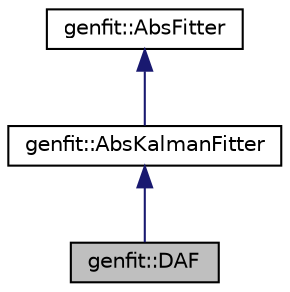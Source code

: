 digraph "genfit::DAF"
{
 // LATEX_PDF_SIZE
  edge [fontname="Helvetica",fontsize="10",labelfontname="Helvetica",labelfontsize="10"];
  node [fontname="Helvetica",fontsize="10",shape=record];
  Node1 [label="genfit::DAF",height=0.2,width=0.4,color="black", fillcolor="grey75", style="filled", fontcolor="black",tooltip="Determinstic Annealing Filter (DAF) implementation."];
  Node2 -> Node1 [dir="back",color="midnightblue",fontsize="10",style="solid",fontname="Helvetica"];
  Node2 [label="genfit::AbsKalmanFitter",height=0.2,width=0.4,color="black", fillcolor="white", style="filled",URL="$classgenfit_1_1AbsKalmanFitter.html",tooltip="Abstract base class for Kalman fitter and derived fitting algorithms."];
  Node3 -> Node2 [dir="back",color="midnightblue",fontsize="10",style="solid",fontname="Helvetica"];
  Node3 [label="genfit::AbsFitter",height=0.2,width=0.4,color="black", fillcolor="white", style="filled",URL="$classgenfit_1_1AbsFitter.html",tooltip="Abstract base class for fitters."];
}
